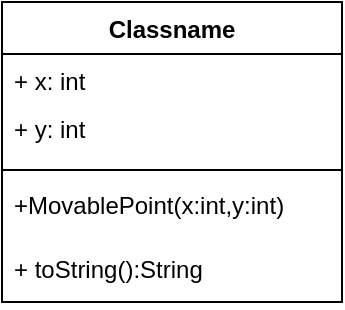 <mxfile version="21.2.9" type="github">
  <diagram id="kBPB0Uu0o3gL-hEUTAUu" name="Page-1">
    <mxGraphModel dx="1834" dy="796" grid="1" gridSize="10" guides="1" tooltips="1" connect="1" arrows="1" fold="1" page="0" pageScale="1" pageWidth="850" pageHeight="1100" background="none" math="0" shadow="0">
      <root>
        <mxCell id="0" />
        <mxCell id="1" parent="0" />
        <mxCell id="x7nDFIciO-kqi-OQcaAi-1" value="Classname" style="swimlane;fontStyle=1;align=center;verticalAlign=top;childLayout=stackLayout;horizontal=1;startSize=26;horizontalStack=0;resizeParent=1;resizeParentMax=0;resizeLast=0;collapsible=1;marginBottom=0;whiteSpace=wrap;html=1;" vertex="1" parent="1">
          <mxGeometry x="-130" y="60" width="170" height="150" as="geometry" />
        </mxCell>
        <mxCell id="x7nDFIciO-kqi-OQcaAi-2" value="+ x: int" style="text;strokeColor=none;fillColor=none;align=left;verticalAlign=top;spacingLeft=4;spacingRight=4;overflow=hidden;rotatable=0;points=[[0,0.5],[1,0.5]];portConstraint=eastwest;whiteSpace=wrap;html=1;" vertex="1" parent="x7nDFIciO-kqi-OQcaAi-1">
          <mxGeometry y="26" width="170" height="24" as="geometry" />
        </mxCell>
        <mxCell id="x7nDFIciO-kqi-OQcaAi-3" value="+ y: int" style="text;strokeColor=none;fillColor=none;align=left;verticalAlign=top;spacingLeft=4;spacingRight=4;overflow=hidden;rotatable=0;points=[[0,0.5],[1,0.5]];portConstraint=eastwest;whiteSpace=wrap;html=1;" vertex="1" parent="x7nDFIciO-kqi-OQcaAi-1">
          <mxGeometry y="50" width="170" height="30" as="geometry" />
        </mxCell>
        <mxCell id="x7nDFIciO-kqi-OQcaAi-4" value="" style="line;strokeWidth=1;fillColor=none;align=left;verticalAlign=middle;spacingTop=-1;spacingLeft=3;spacingRight=3;rotatable=0;labelPosition=right;points=[];portConstraint=eastwest;strokeColor=inherit;" vertex="1" parent="x7nDFIciO-kqi-OQcaAi-1">
          <mxGeometry y="80" width="170" height="8" as="geometry" />
        </mxCell>
        <mxCell id="x7nDFIciO-kqi-OQcaAi-5" value="+MovablePoint(x:int,y:int)" style="text;strokeColor=none;fillColor=none;align=left;verticalAlign=top;spacingLeft=4;spacingRight=4;overflow=hidden;rotatable=0;points=[[0,0.5],[1,0.5]];portConstraint=eastwest;whiteSpace=wrap;html=1;" vertex="1" parent="x7nDFIciO-kqi-OQcaAi-1">
          <mxGeometry y="88" width="170" height="32" as="geometry" />
        </mxCell>
        <mxCell id="x7nDFIciO-kqi-OQcaAi-6" value="+ toString():String" style="text;strokeColor=none;fillColor=none;align=left;verticalAlign=top;spacingLeft=4;spacingRight=4;overflow=hidden;rotatable=0;points=[[0,0.5],[1,0.5]];portConstraint=eastwest;whiteSpace=wrap;html=1;" vertex="1" parent="x7nDFIciO-kqi-OQcaAi-1">
          <mxGeometry y="120" width="170" height="30" as="geometry" />
        </mxCell>
      </root>
    </mxGraphModel>
  </diagram>
</mxfile>
